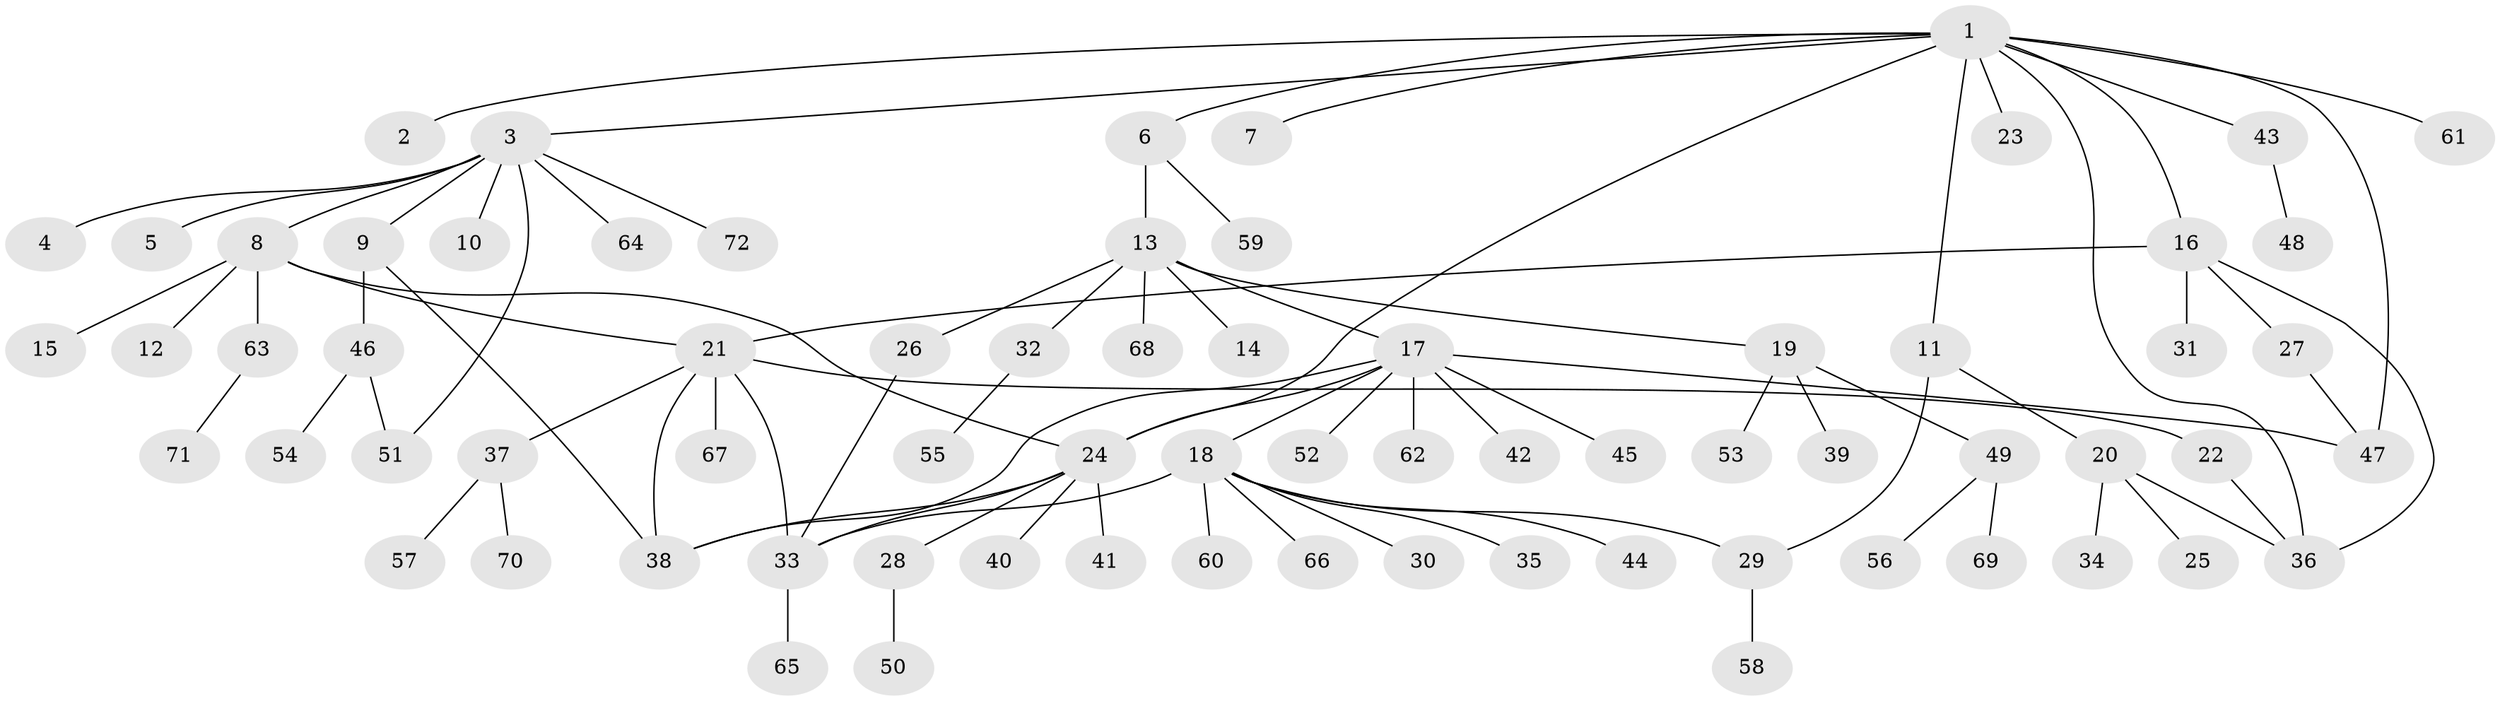 // Generated by graph-tools (version 1.1) at 2025/47/03/09/25 04:47:20]
// undirected, 72 vertices, 87 edges
graph export_dot {
graph [start="1"]
  node [color=gray90,style=filled];
  1;
  2;
  3;
  4;
  5;
  6;
  7;
  8;
  9;
  10;
  11;
  12;
  13;
  14;
  15;
  16;
  17;
  18;
  19;
  20;
  21;
  22;
  23;
  24;
  25;
  26;
  27;
  28;
  29;
  30;
  31;
  32;
  33;
  34;
  35;
  36;
  37;
  38;
  39;
  40;
  41;
  42;
  43;
  44;
  45;
  46;
  47;
  48;
  49;
  50;
  51;
  52;
  53;
  54;
  55;
  56;
  57;
  58;
  59;
  60;
  61;
  62;
  63;
  64;
  65;
  66;
  67;
  68;
  69;
  70;
  71;
  72;
  1 -- 2;
  1 -- 3;
  1 -- 6;
  1 -- 7;
  1 -- 11;
  1 -- 16;
  1 -- 23;
  1 -- 24;
  1 -- 36;
  1 -- 43;
  1 -- 47;
  1 -- 61;
  3 -- 4;
  3 -- 5;
  3 -- 8;
  3 -- 9;
  3 -- 10;
  3 -- 51;
  3 -- 64;
  3 -- 72;
  6 -- 13;
  6 -- 59;
  8 -- 12;
  8 -- 15;
  8 -- 21;
  8 -- 24;
  8 -- 63;
  9 -- 38;
  9 -- 46;
  11 -- 20;
  11 -- 29;
  13 -- 14;
  13 -- 17;
  13 -- 19;
  13 -- 26;
  13 -- 32;
  13 -- 68;
  16 -- 21;
  16 -- 27;
  16 -- 31;
  16 -- 36;
  17 -- 18;
  17 -- 24;
  17 -- 38;
  17 -- 42;
  17 -- 45;
  17 -- 47;
  17 -- 52;
  17 -- 62;
  18 -- 29;
  18 -- 30;
  18 -- 33;
  18 -- 35;
  18 -- 44;
  18 -- 60;
  18 -- 66;
  19 -- 39;
  19 -- 49;
  19 -- 53;
  20 -- 25;
  20 -- 34;
  20 -- 36;
  21 -- 22;
  21 -- 33;
  21 -- 37;
  21 -- 38;
  21 -- 67;
  22 -- 36;
  24 -- 28;
  24 -- 33;
  24 -- 38;
  24 -- 40;
  24 -- 41;
  26 -- 33;
  27 -- 47;
  28 -- 50;
  29 -- 58;
  32 -- 55;
  33 -- 65;
  37 -- 57;
  37 -- 70;
  43 -- 48;
  46 -- 51;
  46 -- 54;
  49 -- 56;
  49 -- 69;
  63 -- 71;
}
